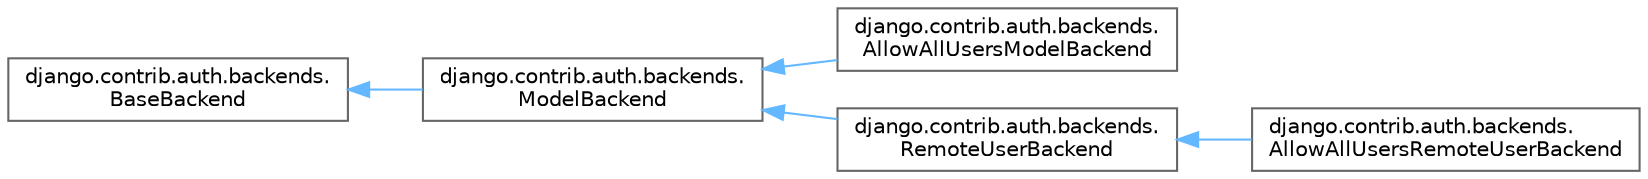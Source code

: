 digraph "Graphical Class Hierarchy"
{
 // LATEX_PDF_SIZE
  bgcolor="transparent";
  edge [fontname=Helvetica,fontsize=10,labelfontname=Helvetica,labelfontsize=10];
  node [fontname=Helvetica,fontsize=10,shape=box,height=0.2,width=0.4];
  rankdir="LR";
  Node0 [id="Node000000",label="django.contrib.auth.backends.\lBaseBackend",height=0.2,width=0.4,color="grey40", fillcolor="white", style="filled",URL="$classdjango_1_1contrib_1_1auth_1_1backends_1_1_base_backend.html",tooltip=" "];
  Node0 -> Node1 [id="edge1110_Node000000_Node000001",dir="back",color="steelblue1",style="solid",tooltip=" "];
  Node1 [id="Node000001",label="django.contrib.auth.backends.\lModelBackend",height=0.2,width=0.4,color="grey40", fillcolor="white", style="filled",URL="$classdjango_1_1contrib_1_1auth_1_1backends_1_1_model_backend.html",tooltip=" "];
  Node1 -> Node2 [id="edge1111_Node000001_Node000002",dir="back",color="steelblue1",style="solid",tooltip=" "];
  Node2 [id="Node000002",label="django.contrib.auth.backends.\lAllowAllUsersModelBackend",height=0.2,width=0.4,color="grey40", fillcolor="white", style="filled",URL="$classdjango_1_1contrib_1_1auth_1_1backends_1_1_allow_all_users_model_backend.html",tooltip=" "];
  Node1 -> Node3 [id="edge1112_Node000001_Node000003",dir="back",color="steelblue1",style="solid",tooltip=" "];
  Node3 [id="Node000003",label="django.contrib.auth.backends.\lRemoteUserBackend",height=0.2,width=0.4,color="grey40", fillcolor="white", style="filled",URL="$classdjango_1_1contrib_1_1auth_1_1backends_1_1_remote_user_backend.html",tooltip=" "];
  Node3 -> Node4 [id="edge1113_Node000003_Node000004",dir="back",color="steelblue1",style="solid",tooltip=" "];
  Node4 [id="Node000004",label="django.contrib.auth.backends.\lAllowAllUsersRemoteUserBackend",height=0.2,width=0.4,color="grey40", fillcolor="white", style="filled",URL="$classdjango_1_1contrib_1_1auth_1_1backends_1_1_allow_all_users_remote_user_backend.html",tooltip=" "];
}
